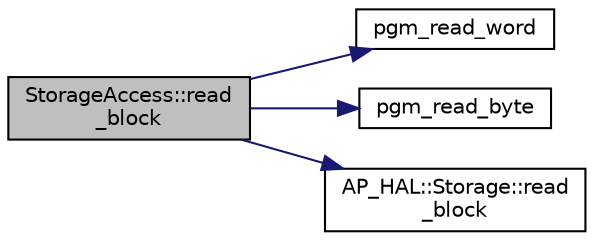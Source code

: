 digraph "StorageAccess::read_block"
{
 // INTERACTIVE_SVG=YES
  edge [fontname="Helvetica",fontsize="10",labelfontname="Helvetica",labelfontsize="10"];
  node [fontname="Helvetica",fontsize="10",shape=record];
  rankdir="LR";
  Node1 [label="StorageAccess::read\l_block",height=0.2,width=0.4,color="black", fillcolor="grey75", style="filled" fontcolor="black"];
  Node1 -> Node2 [color="midnightblue",fontsize="10",style="solid",fontname="Helvetica"];
  Node2 [label="pgm_read_word",height=0.2,width=0.4,color="black", fillcolor="white", style="filled",URL="$AP__Progmem__Identity_8h.html#a9fc333349fa71fdc21a2d5152c5e23a2"];
  Node1 -> Node3 [color="midnightblue",fontsize="10",style="solid",fontname="Helvetica"];
  Node3 [label="pgm_read_byte",height=0.2,width=0.4,color="black", fillcolor="white", style="filled",URL="$AP__Progmem__Identity_8h.html#a1514e0408e036062b4af844baaf567da"];
  Node1 -> Node4 [color="midnightblue",fontsize="10",style="solid",fontname="Helvetica"];
  Node4 [label="AP_HAL::Storage::read\l_block",height=0.2,width=0.4,color="black", fillcolor="white", style="filled",URL="$classAP__HAL_1_1Storage.html#a1c3b1e80b0bec7d4bacd3ecbefb3b3f3"];
}

